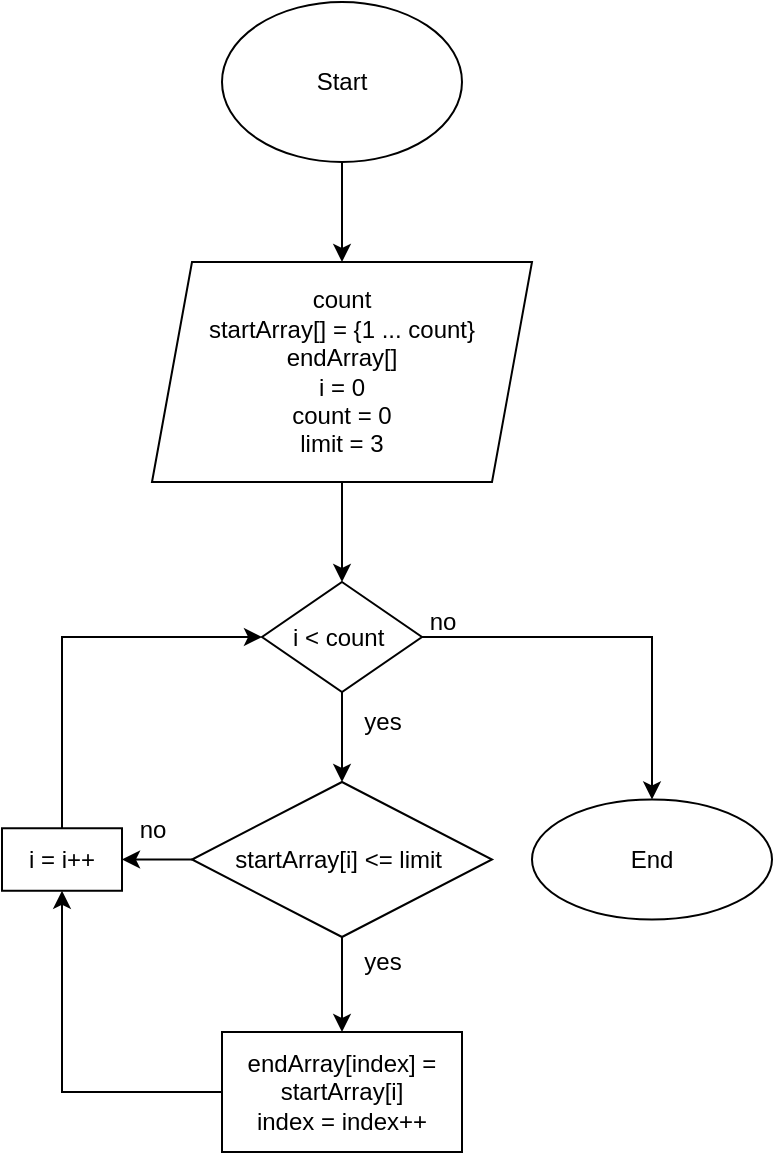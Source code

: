 <mxfile version="20.5.3" type="device"><diagram id="OGp0PKzZcr7pToBjYhCX" name="Страница 1"><mxGraphModel dx="1230" dy="567" grid="1" gridSize="10" guides="1" tooltips="1" connect="1" arrows="1" fold="1" page="1" pageScale="1" pageWidth="827" pageHeight="1169" math="0" shadow="0"><root><mxCell id="0"/><mxCell id="1" parent="0"/><mxCell id="xprAaeY3dxkW2-X3-_4f-3" value="" style="edgeStyle=orthogonalEdgeStyle;rounded=0;orthogonalLoop=1;jettySize=auto;html=1;" edge="1" parent="1" source="xprAaeY3dxkW2-X3-_4f-1" target="xprAaeY3dxkW2-X3-_4f-2"><mxGeometry relative="1" as="geometry"/></mxCell><mxCell id="xprAaeY3dxkW2-X3-_4f-1" value="Start" style="ellipse;whiteSpace=wrap;html=1;" vertex="1" parent="1"><mxGeometry x="320" y="40" width="120" height="80" as="geometry"/></mxCell><mxCell id="xprAaeY3dxkW2-X3-_4f-5" value="" style="edgeStyle=orthogonalEdgeStyle;rounded=0;orthogonalLoop=1;jettySize=auto;html=1;" edge="1" parent="1" source="xprAaeY3dxkW2-X3-_4f-2" target="xprAaeY3dxkW2-X3-_4f-4"><mxGeometry relative="1" as="geometry"/></mxCell><mxCell id="xprAaeY3dxkW2-X3-_4f-2" value="count&lt;br&gt;startArray[] = {1 ... count}&lt;br&gt;endArray[]&lt;br&gt;i = 0&lt;br&gt;count = 0&lt;br&gt;limit = 3" style="shape=parallelogram;perimeter=parallelogramPerimeter;whiteSpace=wrap;html=1;fixedSize=1;" vertex="1" parent="1"><mxGeometry x="285" y="170" width="190" height="110" as="geometry"/></mxCell><mxCell id="xprAaeY3dxkW2-X3-_4f-7" value="" style="edgeStyle=orthogonalEdgeStyle;rounded=0;orthogonalLoop=1;jettySize=auto;html=1;" edge="1" parent="1" source="xprAaeY3dxkW2-X3-_4f-4" target="xprAaeY3dxkW2-X3-_4f-6"><mxGeometry relative="1" as="geometry"/></mxCell><mxCell id="xprAaeY3dxkW2-X3-_4f-16" value="" style="edgeStyle=orthogonalEdgeStyle;rounded=0;orthogonalLoop=1;jettySize=auto;html=1;" edge="1" parent="1" source="xprAaeY3dxkW2-X3-_4f-4" target="xprAaeY3dxkW2-X3-_4f-15"><mxGeometry relative="1" as="geometry"/></mxCell><mxCell id="xprAaeY3dxkW2-X3-_4f-4" value="i &amp;lt; count&amp;nbsp;" style="rhombus;whiteSpace=wrap;html=1;" vertex="1" parent="1"><mxGeometry x="340" y="330" width="80" height="55" as="geometry"/></mxCell><mxCell id="xprAaeY3dxkW2-X3-_4f-9" value="" style="edgeStyle=orthogonalEdgeStyle;rounded=0;orthogonalLoop=1;jettySize=auto;html=1;" edge="1" parent="1" source="xprAaeY3dxkW2-X3-_4f-6" target="xprAaeY3dxkW2-X3-_4f-8"><mxGeometry relative="1" as="geometry"/></mxCell><mxCell id="xprAaeY3dxkW2-X3-_4f-13" value="" style="edgeStyle=orthogonalEdgeStyle;rounded=0;orthogonalLoop=1;jettySize=auto;html=1;" edge="1" parent="1" source="xprAaeY3dxkW2-X3-_4f-6" target="xprAaeY3dxkW2-X3-_4f-12"><mxGeometry relative="1" as="geometry"/></mxCell><mxCell id="xprAaeY3dxkW2-X3-_4f-6" value="startArray[i] &amp;lt;= limit&amp;nbsp;" style="rhombus;whiteSpace=wrap;html=1;" vertex="1" parent="1"><mxGeometry x="305" y="430" width="150" height="77.5" as="geometry"/></mxCell><mxCell id="xprAaeY3dxkW2-X3-_4f-11" style="edgeStyle=orthogonalEdgeStyle;rounded=0;orthogonalLoop=1;jettySize=auto;html=1;exitX=0;exitY=0.5;exitDx=0;exitDy=0;entryX=0.5;entryY=1;entryDx=0;entryDy=0;" edge="1" parent="1" source="xprAaeY3dxkW2-X3-_4f-8" target="xprAaeY3dxkW2-X3-_4f-12"><mxGeometry relative="1" as="geometry"><mxPoint x="180" y="490" as="targetPoint"/></mxGeometry></mxCell><mxCell id="xprAaeY3dxkW2-X3-_4f-8" value="endArray[index] = startArray[i]&lt;br&gt;index = index++" style="whiteSpace=wrap;html=1;" vertex="1" parent="1"><mxGeometry x="320" y="555" width="120" height="60" as="geometry"/></mxCell><mxCell id="xprAaeY3dxkW2-X3-_4f-14" style="edgeStyle=orthogonalEdgeStyle;rounded=0;orthogonalLoop=1;jettySize=auto;html=1;exitX=0.5;exitY=0;exitDx=0;exitDy=0;entryX=0;entryY=0.5;entryDx=0;entryDy=0;" edge="1" parent="1" source="xprAaeY3dxkW2-X3-_4f-12" target="xprAaeY3dxkW2-X3-_4f-4"><mxGeometry relative="1" as="geometry"/></mxCell><mxCell id="xprAaeY3dxkW2-X3-_4f-12" value="i = i++" style="whiteSpace=wrap;html=1;" vertex="1" parent="1"><mxGeometry x="210" y="453.13" width="60" height="31.25" as="geometry"/></mxCell><mxCell id="xprAaeY3dxkW2-X3-_4f-15" value="End" style="ellipse;whiteSpace=wrap;html=1;" vertex="1" parent="1"><mxGeometry x="475" y="438.75" width="120" height="60" as="geometry"/></mxCell><mxCell id="xprAaeY3dxkW2-X3-_4f-17" value="yes" style="text;html=1;align=center;verticalAlign=middle;resizable=0;points=[];autosize=1;strokeColor=none;fillColor=none;" vertex="1" parent="1"><mxGeometry x="380" y="385" width="40" height="30" as="geometry"/></mxCell><mxCell id="xprAaeY3dxkW2-X3-_4f-18" value="yes" style="text;html=1;align=center;verticalAlign=middle;resizable=0;points=[];autosize=1;strokeColor=none;fillColor=none;" vertex="1" parent="1"><mxGeometry x="380" y="505" width="40" height="30" as="geometry"/></mxCell><mxCell id="xprAaeY3dxkW2-X3-_4f-19" value="no" style="text;html=1;align=center;verticalAlign=middle;resizable=0;points=[];autosize=1;strokeColor=none;fillColor=none;" vertex="1" parent="1"><mxGeometry x="410" y="335" width="40" height="30" as="geometry"/></mxCell><mxCell id="xprAaeY3dxkW2-X3-_4f-20" value="no" style="text;html=1;align=center;verticalAlign=middle;resizable=0;points=[];autosize=1;strokeColor=none;fillColor=none;" vertex="1" parent="1"><mxGeometry x="265" y="438.76" width="40" height="30" as="geometry"/></mxCell></root></mxGraphModel></diagram></mxfile>
